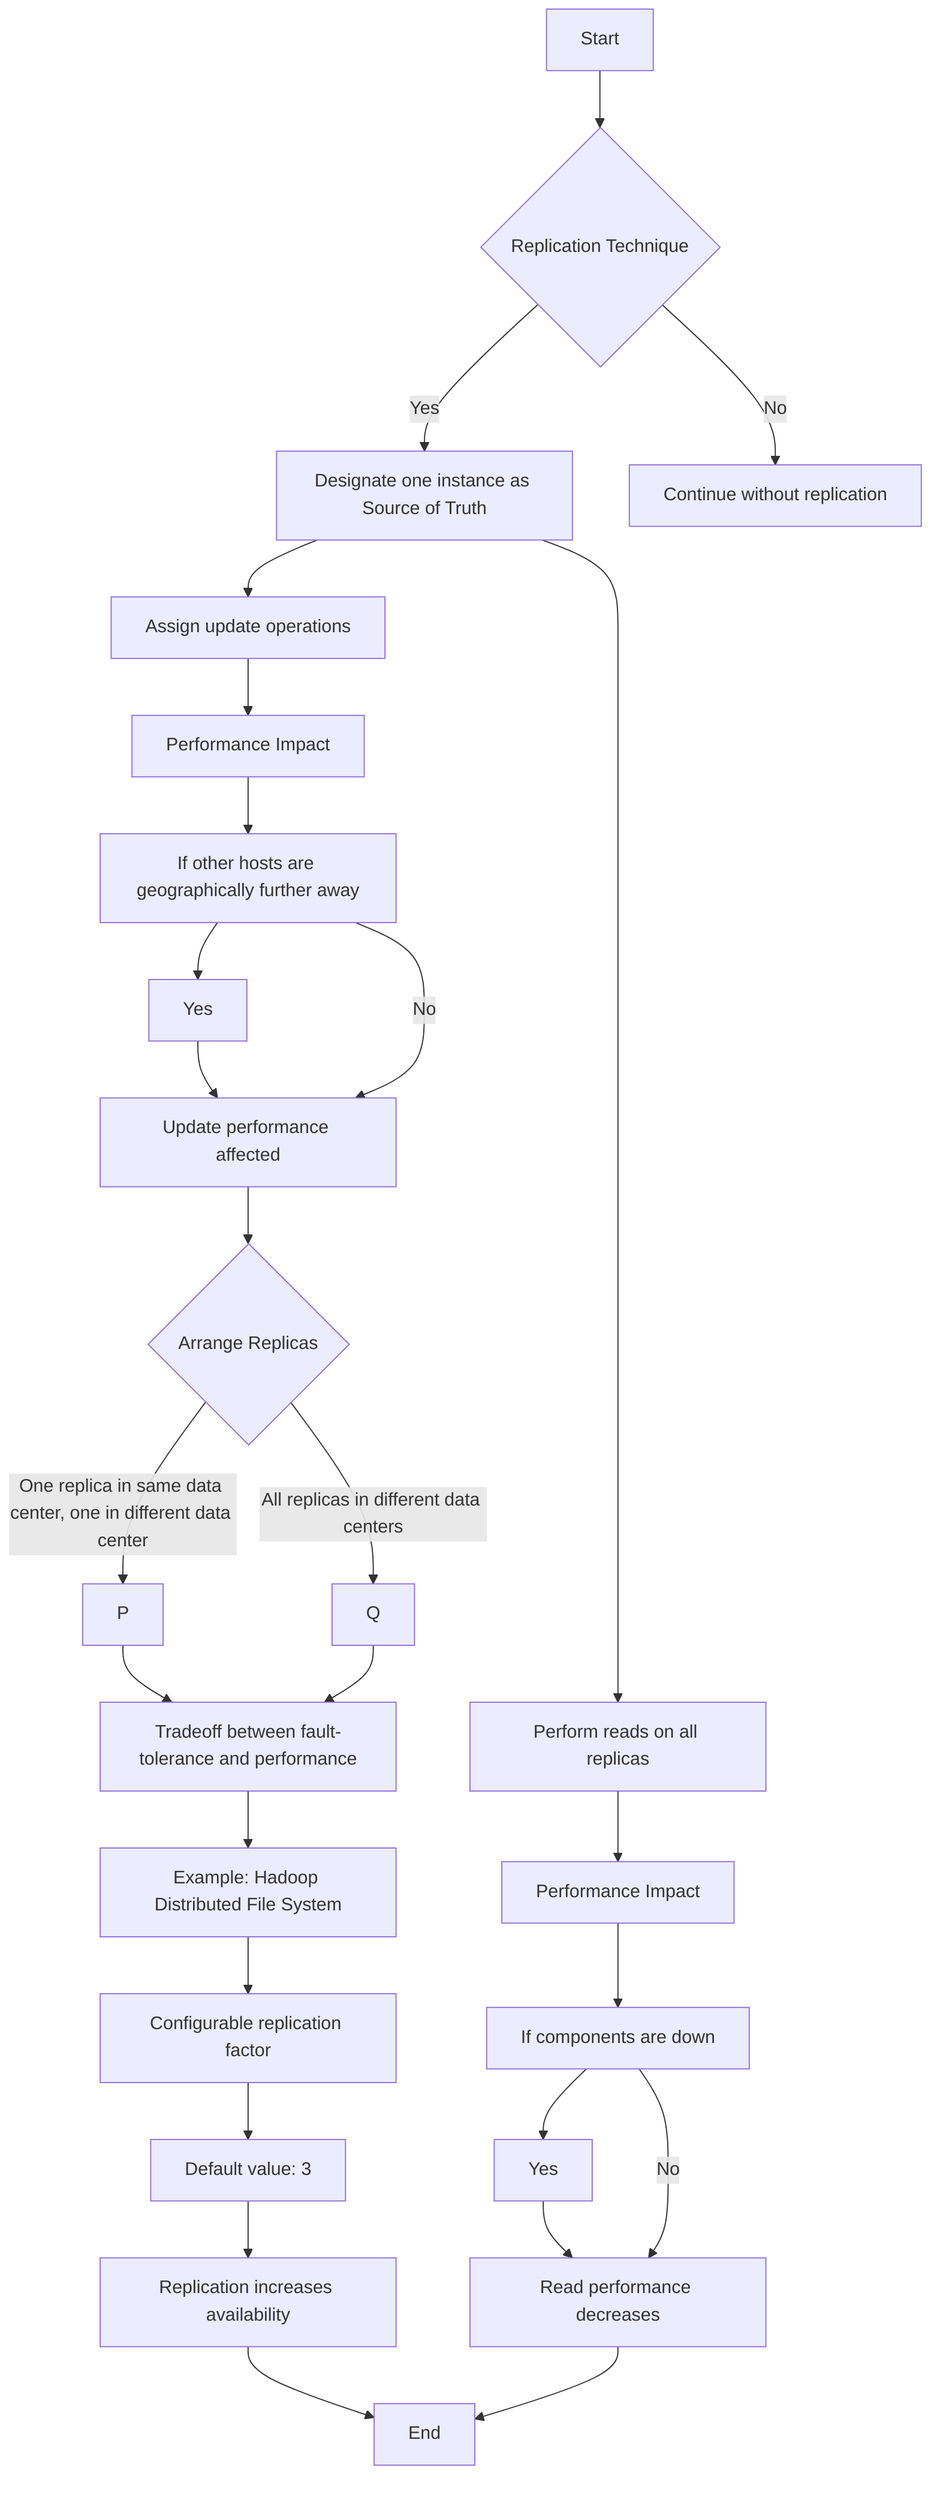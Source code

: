 graph TD;
    A[Start] --> B{Replication Technique};
    B --> |Yes| C[Designate one instance as Source of Truth];
    B --> |No| D[Continue without replication];

    C --> E[Assign update operations];
    C --> F[Perform reads on all replicas];

    E --> G[Performance Impact];
    G --> H[If other hosts are geographically further away];
    H --> I[Yes];
    I --> J[Update performance affected];
    H --> |No| J;

    F --> K[Performance Impact];
    K --> L[If components are down];
    L --> M[Yes];
    M --> N[Read performance decreases];
    L --> |No| N;

    J --> O{Arrange Replicas};
    O --> |One replica in same data center, one in different data center| P;
    O --> |All replicas in different data centers| Q;

    P --> R[Tradeoff between fault-tolerance and performance];
    Q --> R;

    R --> S[Example: Hadoop Distributed File System];
    S --> T[Configurable replication factor];
    T --> U[Default value: 3];
    U --> V[Replication increases availability];
    V --> End;
    N --> End[End];